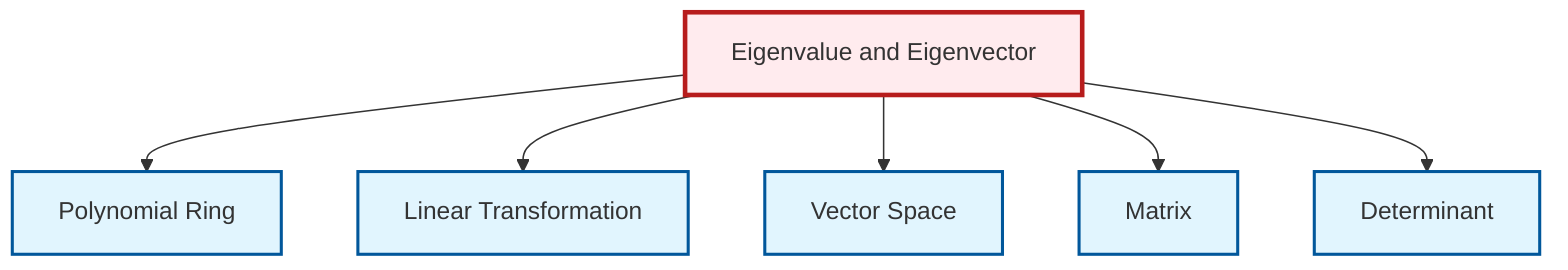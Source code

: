 graph TD
    classDef definition fill:#e1f5fe,stroke:#01579b,stroke-width:2px
    classDef theorem fill:#f3e5f5,stroke:#4a148c,stroke-width:2px
    classDef axiom fill:#fff3e0,stroke:#e65100,stroke-width:2px
    classDef example fill:#e8f5e9,stroke:#1b5e20,stroke-width:2px
    classDef current fill:#ffebee,stroke:#b71c1c,stroke-width:3px
    def-polynomial-ring["Polynomial Ring"]:::definition
    def-eigenvalue-eigenvector["Eigenvalue and Eigenvector"]:::definition
    def-linear-transformation["Linear Transformation"]:::definition
    def-vector-space["Vector Space"]:::definition
    def-matrix["Matrix"]:::definition
    def-determinant["Determinant"]:::definition
    def-eigenvalue-eigenvector --> def-polynomial-ring
    def-eigenvalue-eigenvector --> def-linear-transformation
    def-eigenvalue-eigenvector --> def-vector-space
    def-eigenvalue-eigenvector --> def-matrix
    def-eigenvalue-eigenvector --> def-determinant
    class def-eigenvalue-eigenvector current